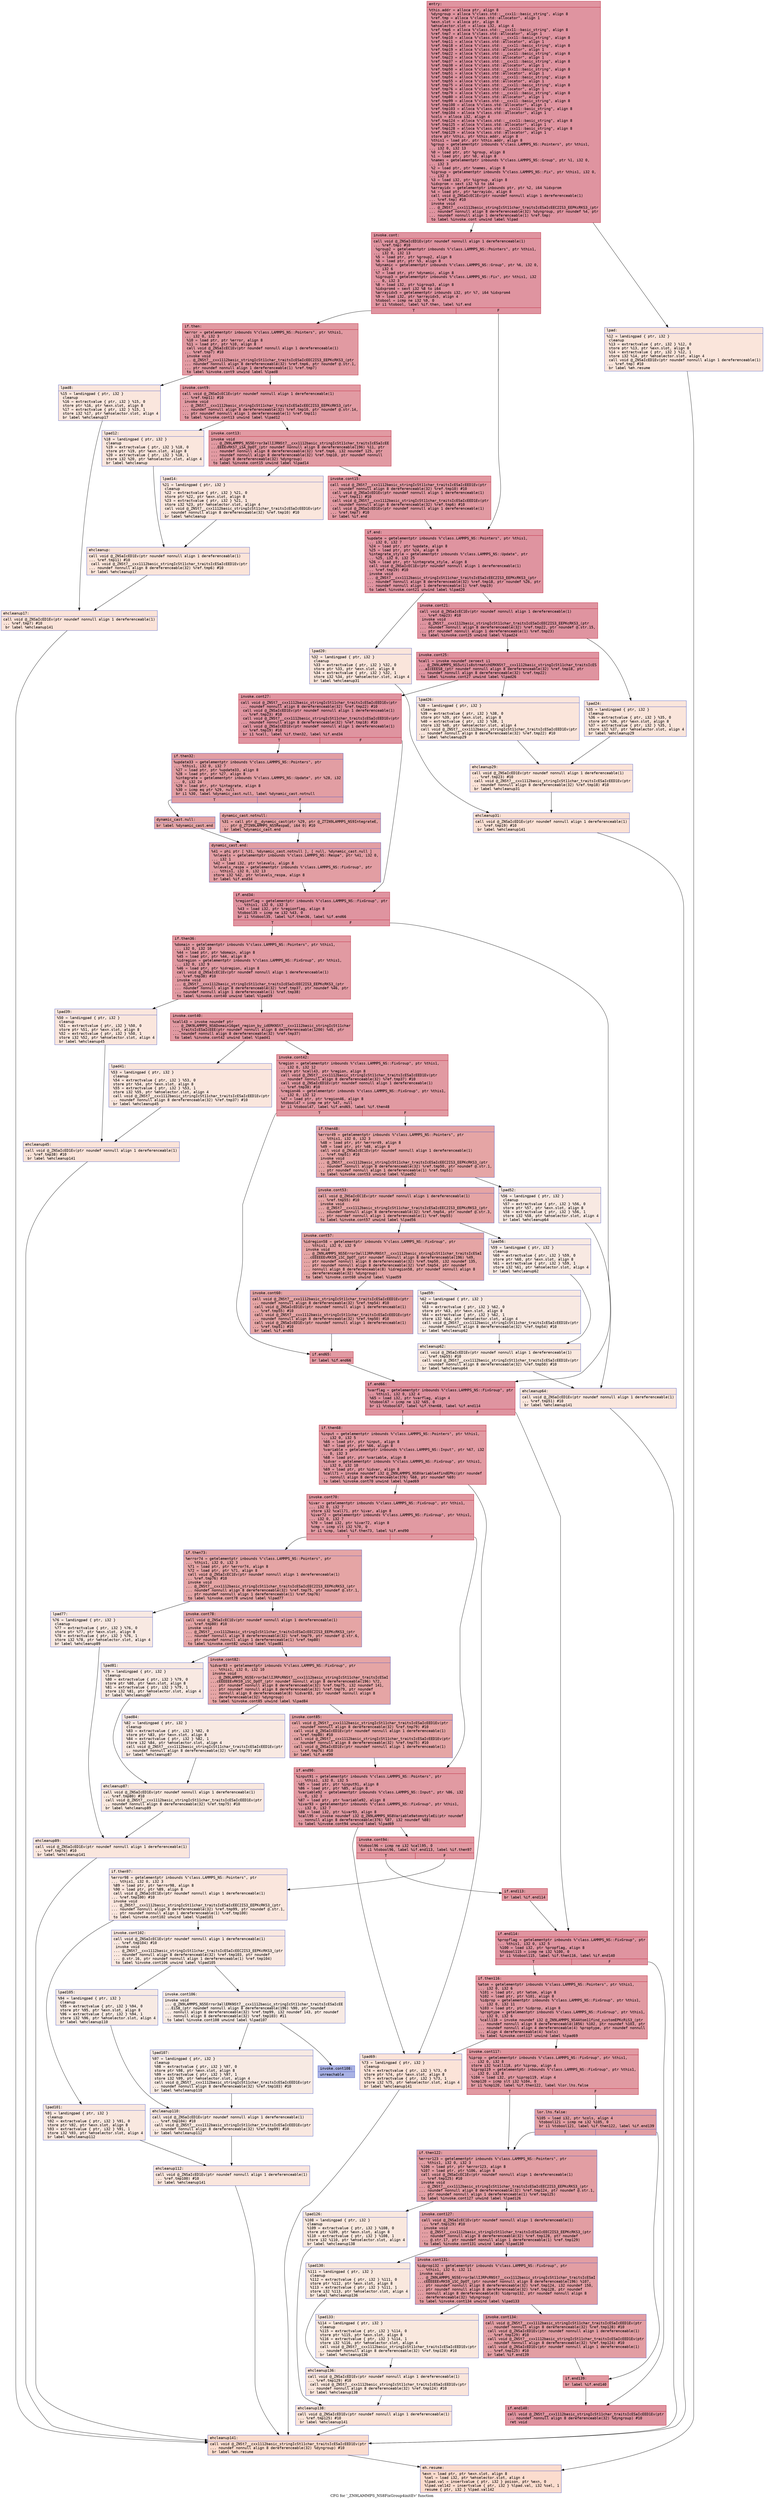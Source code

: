digraph "CFG for '_ZN9LAMMPS_NS8FixGroup4initEv' function" {
	label="CFG for '_ZN9LAMMPS_NS8FixGroup4initEv' function";

	Node0x5558d3a9ea80 [shape=record,color="#b70d28ff", style=filled, fillcolor="#b70d2870" fontname="Courier",label="{entry:\l|  %this.addr = alloca ptr, align 8\l  %dyngroup = alloca %\"class.std::__cxx11::basic_string\", align 8\l  %ref.tmp = alloca %\"class.std::allocator\", align 1\l  %exn.slot = alloca ptr, align 8\l  %ehselector.slot = alloca i32, align 4\l  %ref.tmp6 = alloca %\"class.std::__cxx11::basic_string\", align 8\l  %ref.tmp7 = alloca %\"class.std::allocator\", align 1\l  %ref.tmp10 = alloca %\"class.std::__cxx11::basic_string\", align 8\l  %ref.tmp11 = alloca %\"class.std::allocator\", align 1\l  %ref.tmp18 = alloca %\"class.std::__cxx11::basic_string\", align 8\l  %ref.tmp19 = alloca %\"class.std::allocator\", align 1\l  %ref.tmp22 = alloca %\"class.std::__cxx11::basic_string\", align 8\l  %ref.tmp23 = alloca %\"class.std::allocator\", align 1\l  %ref.tmp37 = alloca %\"class.std::__cxx11::basic_string\", align 8\l  %ref.tmp38 = alloca %\"class.std::allocator\", align 1\l  %ref.tmp50 = alloca %\"class.std::__cxx11::basic_string\", align 8\l  %ref.tmp51 = alloca %\"class.std::allocator\", align 1\l  %ref.tmp54 = alloca %\"class.std::__cxx11::basic_string\", align 8\l  %ref.tmp55 = alloca %\"class.std::allocator\", align 1\l  %ref.tmp75 = alloca %\"class.std::__cxx11::basic_string\", align 8\l  %ref.tmp76 = alloca %\"class.std::allocator\", align 1\l  %ref.tmp79 = alloca %\"class.std::__cxx11::basic_string\", align 8\l  %ref.tmp80 = alloca %\"class.std::allocator\", align 1\l  %ref.tmp99 = alloca %\"class.std::__cxx11::basic_string\", align 8\l  %ref.tmp100 = alloca %\"class.std::allocator\", align 1\l  %ref.tmp103 = alloca %\"class.std::__cxx11::basic_string\", align 8\l  %ref.tmp104 = alloca %\"class.std::allocator\", align 1\l  %cols = alloca i32, align 4\l  %ref.tmp124 = alloca %\"class.std::__cxx11::basic_string\", align 8\l  %ref.tmp125 = alloca %\"class.std::allocator\", align 1\l  %ref.tmp128 = alloca %\"class.std::__cxx11::basic_string\", align 8\l  %ref.tmp129 = alloca %\"class.std::allocator\", align 1\l  store ptr %this, ptr %this.addr, align 8\l  %this1 = load ptr, ptr %this.addr, align 8\l  %group = getelementptr inbounds %\"class.LAMMPS_NS::Pointers\", ptr %this1,\l... i32 0, i32 13\l  %0 = load ptr, ptr %group, align 8\l  %1 = load ptr, ptr %0, align 8\l  %names = getelementptr inbounds %\"class.LAMMPS_NS::Group\", ptr %1, i32 0,\l... i32 3\l  %2 = load ptr, ptr %names, align 8\l  %igroup = getelementptr inbounds %\"class.LAMMPS_NS::Fix\", ptr %this1, i32 0,\l... i32 3\l  %3 = load i32, ptr %igroup, align 8\l  %idxprom = sext i32 %3 to i64\l  %arrayidx = getelementptr inbounds ptr, ptr %2, i64 %idxprom\l  %4 = load ptr, ptr %arrayidx, align 8\l  call void @_ZNSaIcEC1Ev(ptr noundef nonnull align 1 dereferenceable(1)\l... %ref.tmp) #10\l  invoke void\l... @_ZNSt7__cxx1112basic_stringIcSt11char_traitsIcESaIcEEC2IS3_EEPKcRKS3_(ptr\l... noundef nonnull align 8 dereferenceable(32) %dyngroup, ptr noundef %4, ptr\l... noundef nonnull align 1 dereferenceable(1) %ref.tmp)\l          to label %invoke.cont unwind label %lpad\l}"];
	Node0x5558d3a9ea80 -> Node0x5558d3aa0c20[tooltip="entry -> invoke.cont\nProbability 100.00%" ];
	Node0x5558d3a9ea80 -> Node0x5558d3aa0ca0[tooltip="entry -> lpad\nProbability 0.00%" ];
	Node0x5558d3aa0c20 [shape=record,color="#b70d28ff", style=filled, fillcolor="#b70d2870" fontname="Courier",label="{invoke.cont:\l|  call void @_ZNSaIcED1Ev(ptr noundef nonnull align 1 dereferenceable(1)\l... %ref.tmp) #10\l  %group2 = getelementptr inbounds %\"class.LAMMPS_NS::Pointers\", ptr %this1,\l... i32 0, i32 13\l  %5 = load ptr, ptr %group2, align 8\l  %6 = load ptr, ptr %5, align 8\l  %dynamic = getelementptr inbounds %\"class.LAMMPS_NS::Group\", ptr %6, i32 0,\l... i32 6\l  %7 = load ptr, ptr %dynamic, align 8\l  %igroup3 = getelementptr inbounds %\"class.LAMMPS_NS::Fix\", ptr %this1, i32\l... 0, i32 3\l  %8 = load i32, ptr %igroup3, align 8\l  %idxprom4 = sext i32 %8 to i64\l  %arrayidx5 = getelementptr inbounds i32, ptr %7, i64 %idxprom4\l  %9 = load i32, ptr %arrayidx5, align 4\l  %tobool = icmp ne i32 %9, 0\l  br i1 %tobool, label %if.then, label %if.end\l|{<s0>T|<s1>F}}"];
	Node0x5558d3aa0c20:s0 -> Node0x5558d3aa1660[tooltip="invoke.cont -> if.then\nProbability 62.50%" ];
	Node0x5558d3aa0c20:s1 -> Node0x5558d3a53110[tooltip="invoke.cont -> if.end\nProbability 37.50%" ];
	Node0x5558d3aa1660 [shape=record,color="#b70d28ff", style=filled, fillcolor="#bb1b2c70" fontname="Courier",label="{if.then:\l|  %error = getelementptr inbounds %\"class.LAMMPS_NS::Pointers\", ptr %this1,\l... i32 0, i32 3\l  %10 = load ptr, ptr %error, align 8\l  %11 = load ptr, ptr %10, align 8\l  call void @_ZNSaIcEC1Ev(ptr noundef nonnull align 1 dereferenceable(1)\l... %ref.tmp7) #10\l  invoke void\l... @_ZNSt7__cxx1112basic_stringIcSt11char_traitsIcESaIcEEC2IS3_EEPKcRKS3_(ptr\l... noundef nonnull align 8 dereferenceable(32) %ref.tmp6, ptr noundef @.str.1,\l... ptr noundef nonnull align 1 dereferenceable(1) %ref.tmp7)\l          to label %invoke.cont9 unwind label %lpad8\l}"];
	Node0x5558d3aa1660 -> Node0x5558d3aa20c0[tooltip="if.then -> invoke.cont9\nProbability 100.00%" ];
	Node0x5558d3aa1660 -> Node0x5558d3aa2140[tooltip="if.then -> lpad8\nProbability 0.00%" ];
	Node0x5558d3aa20c0 [shape=record,color="#b70d28ff", style=filled, fillcolor="#bb1b2c70" fontname="Courier",label="{invoke.cont9:\l|  call void @_ZNSaIcEC1Ev(ptr noundef nonnull align 1 dereferenceable(1)\l... %ref.tmp11) #10\l  invoke void\l... @_ZNSt7__cxx1112basic_stringIcSt11char_traitsIcESaIcEEC2IS3_EEPKcRKS3_(ptr\l... noundef nonnull align 8 dereferenceable(32) %ref.tmp10, ptr noundef @.str.14,\l... ptr noundef nonnull align 1 dereferenceable(1) %ref.tmp11)\l          to label %invoke.cont13 unwind label %lpad12\l}"];
	Node0x5558d3aa20c0 -> Node0x5558d3aa2460[tooltip="invoke.cont9 -> invoke.cont13\nProbability 100.00%" ];
	Node0x5558d3aa20c0 -> Node0x5558d3aa24b0[tooltip="invoke.cont9 -> lpad12\nProbability 0.00%" ];
	Node0x5558d3aa2460 [shape=record,color="#b70d28ff", style=filled, fillcolor="#bb1b2c70" fontname="Courier",label="{invoke.cont13:\l|  invoke void\l... @_ZN9LAMMPS_NS5Error3allIJRNSt7__cxx1112basic_stringIcSt11char_traitsIcESaIcEE\l...EEEEvRKS7_iSA_DpOT_(ptr noundef nonnull align 8 dereferenceable(196) %11, ptr\l... noundef nonnull align 8 dereferenceable(32) %ref.tmp6, i32 noundef 125, ptr\l... noundef nonnull align 8 dereferenceable(32) %ref.tmp10, ptr noundef nonnull\l... align 8 dereferenceable(32) %dyngroup)\l          to label %invoke.cont15 unwind label %lpad14\l}"];
	Node0x5558d3aa2460 -> Node0x5558d3aa2410[tooltip="invoke.cont13 -> invoke.cont15\nProbability 100.00%" ];
	Node0x5558d3aa2460 -> Node0x5558d3aa2780[tooltip="invoke.cont13 -> lpad14\nProbability 0.00%" ];
	Node0x5558d3aa2410 [shape=record,color="#b70d28ff", style=filled, fillcolor="#bb1b2c70" fontname="Courier",label="{invoke.cont15:\l|  call void @_ZNSt7__cxx1112basic_stringIcSt11char_traitsIcESaIcEED1Ev(ptr\l... noundef nonnull align 8 dereferenceable(32) %ref.tmp10) #10\l  call void @_ZNSaIcED1Ev(ptr noundef nonnull align 1 dereferenceable(1)\l... %ref.tmp11) #10\l  call void @_ZNSt7__cxx1112basic_stringIcSt11char_traitsIcESaIcEED1Ev(ptr\l... noundef nonnull align 8 dereferenceable(32) %ref.tmp6) #10\l  call void @_ZNSaIcED1Ev(ptr noundef nonnull align 1 dereferenceable(1)\l... %ref.tmp7) #10\l  br label %if.end\l}"];
	Node0x5558d3aa2410 -> Node0x5558d3a53110[tooltip="invoke.cont15 -> if.end\nProbability 100.00%" ];
	Node0x5558d3aa0ca0 [shape=record,color="#3d50c3ff", style=filled, fillcolor="#f4c5ad70" fontname="Courier",label="{lpad:\l|  %12 = landingpad \{ ptr, i32 \}\l          cleanup\l  %13 = extractvalue \{ ptr, i32 \} %12, 0\l  store ptr %13, ptr %exn.slot, align 8\l  %14 = extractvalue \{ ptr, i32 \} %12, 1\l  store i32 %14, ptr %ehselector.slot, align 4\l  call void @_ZNSaIcED1Ev(ptr noundef nonnull align 1 dereferenceable(1)\l... %ref.tmp) #10\l  br label %eh.resume\l}"];
	Node0x5558d3aa0ca0 -> Node0x5558d3aa3270[tooltip="lpad -> eh.resume\nProbability 100.00%" ];
	Node0x5558d3aa2140 [shape=record,color="#3d50c3ff", style=filled, fillcolor="#f3c7b170" fontname="Courier",label="{lpad8:\l|  %15 = landingpad \{ ptr, i32 \}\l          cleanup\l  %16 = extractvalue \{ ptr, i32 \} %15, 0\l  store ptr %16, ptr %exn.slot, align 8\l  %17 = extractvalue \{ ptr, i32 \} %15, 1\l  store i32 %17, ptr %ehselector.slot, align 4\l  br label %ehcleanup17\l}"];
	Node0x5558d3aa2140 -> Node0x5558d3aa35c0[tooltip="lpad8 -> ehcleanup17\nProbability 100.00%" ];
	Node0x5558d3aa24b0 [shape=record,color="#3d50c3ff", style=filled, fillcolor="#f3c7b170" fontname="Courier",label="{lpad12:\l|  %18 = landingpad \{ ptr, i32 \}\l          cleanup\l  %19 = extractvalue \{ ptr, i32 \} %18, 0\l  store ptr %19, ptr %exn.slot, align 8\l  %20 = extractvalue \{ ptr, i32 \} %18, 1\l  store i32 %20, ptr %ehselector.slot, align 4\l  br label %ehcleanup\l}"];
	Node0x5558d3aa24b0 -> Node0x5558d3aa3990[tooltip="lpad12 -> ehcleanup\nProbability 100.00%" ];
	Node0x5558d3aa2780 [shape=record,color="#3d50c3ff", style=filled, fillcolor="#f3c7b170" fontname="Courier",label="{lpad14:\l|  %21 = landingpad \{ ptr, i32 \}\l          cleanup\l  %22 = extractvalue \{ ptr, i32 \} %21, 0\l  store ptr %22, ptr %exn.slot, align 8\l  %23 = extractvalue \{ ptr, i32 \} %21, 1\l  store i32 %23, ptr %ehselector.slot, align 4\l  call void @_ZNSt7__cxx1112basic_stringIcSt11char_traitsIcESaIcEED1Ev(ptr\l... noundef nonnull align 8 dereferenceable(32) %ref.tmp10) #10\l  br label %ehcleanup\l}"];
	Node0x5558d3aa2780 -> Node0x5558d3aa3990[tooltip="lpad14 -> ehcleanup\nProbability 100.00%" ];
	Node0x5558d3aa3990 [shape=record,color="#3d50c3ff", style=filled, fillcolor="#f5c1a970" fontname="Courier",label="{ehcleanup:\l|  call void @_ZNSaIcED1Ev(ptr noundef nonnull align 1 dereferenceable(1)\l... %ref.tmp11) #10\l  call void @_ZNSt7__cxx1112basic_stringIcSt11char_traitsIcESaIcEED1Ev(ptr\l... noundef nonnull align 8 dereferenceable(32) %ref.tmp6) #10\l  br label %ehcleanup17\l}"];
	Node0x5558d3aa3990 -> Node0x5558d3aa35c0[tooltip="ehcleanup -> ehcleanup17\nProbability 100.00%" ];
	Node0x5558d3aa35c0 [shape=record,color="#3d50c3ff", style=filled, fillcolor="#f6bfa670" fontname="Courier",label="{ehcleanup17:\l|  call void @_ZNSaIcED1Ev(ptr noundef nonnull align 1 dereferenceable(1)\l... %ref.tmp7) #10\l  br label %ehcleanup141\l}"];
	Node0x5558d3aa35c0 -> Node0x5558d3aa42a0[tooltip="ehcleanup17 -> ehcleanup141\nProbability 100.00%" ];
	Node0x5558d3a53110 [shape=record,color="#b70d28ff", style=filled, fillcolor="#b70d2870" fontname="Courier",label="{if.end:\l|  %update = getelementptr inbounds %\"class.LAMMPS_NS::Pointers\", ptr %this1,\l... i32 0, i32 7\l  %24 = load ptr, ptr %update, align 8\l  %25 = load ptr, ptr %24, align 8\l  %integrate_style = getelementptr inbounds %\"class.LAMMPS_NS::Update\", ptr\l... %25, i32 0, i32 25\l  %26 = load ptr, ptr %integrate_style, align 8\l  call void @_ZNSaIcEC1Ev(ptr noundef nonnull align 1 dereferenceable(1)\l... %ref.tmp19) #10\l  invoke void\l... @_ZNSt7__cxx1112basic_stringIcSt11char_traitsIcESaIcEEC2IS3_EEPKcRKS3_(ptr\l... noundef nonnull align 8 dereferenceable(32) %ref.tmp18, ptr noundef %26, ptr\l... noundef nonnull align 1 dereferenceable(1) %ref.tmp19)\l          to label %invoke.cont21 unwind label %lpad20\l}"];
	Node0x5558d3a53110 -> Node0x5558d3aa48a0[tooltip="if.end -> invoke.cont21\nProbability 100.00%" ];
	Node0x5558d3a53110 -> Node0x5558d3aa48f0[tooltip="if.end -> lpad20\nProbability 0.00%" ];
	Node0x5558d3aa48a0 [shape=record,color="#b70d28ff", style=filled, fillcolor="#b70d2870" fontname="Courier",label="{invoke.cont21:\l|  call void @_ZNSaIcEC1Ev(ptr noundef nonnull align 1 dereferenceable(1)\l... %ref.tmp23) #10\l  invoke void\l... @_ZNSt7__cxx1112basic_stringIcSt11char_traitsIcESaIcEEC2IS3_EEPKcRKS3_(ptr\l... noundef nonnull align 8 dereferenceable(32) %ref.tmp22, ptr noundef @.str.15,\l... ptr noundef nonnull align 1 dereferenceable(1) %ref.tmp23)\l          to label %invoke.cont25 unwind label %lpad24\l}"];
	Node0x5558d3aa48a0 -> Node0x5558d3aa4c10[tooltip="invoke.cont21 -> invoke.cont25\nProbability 100.00%" ];
	Node0x5558d3aa48a0 -> Node0x5558d3aa4c60[tooltip="invoke.cont21 -> lpad24\nProbability 0.00%" ];
	Node0x5558d3aa4c10 [shape=record,color="#b70d28ff", style=filled, fillcolor="#b70d2870" fontname="Courier",label="{invoke.cont25:\l|  %call = invoke noundef zeroext i1\l... @_ZN9LAMMPS_NS5utils8strmatchERKNSt7__cxx1112basic_stringIcSt11char_traitsIcES\l...aIcEEES8_(ptr noundef nonnull align 8 dereferenceable(32) %ref.tmp18, ptr\l... noundef nonnull align 8 dereferenceable(32) %ref.tmp22)\l          to label %invoke.cont27 unwind label %lpad26\l}"];
	Node0x5558d3aa4c10 -> Node0x5558d3aa4bc0[tooltip="invoke.cont25 -> invoke.cont27\nProbability 100.00%" ];
	Node0x5558d3aa4c10 -> Node0x5558d3aa4f50[tooltip="invoke.cont25 -> lpad26\nProbability 0.00%" ];
	Node0x5558d3aa4bc0 [shape=record,color="#b70d28ff", style=filled, fillcolor="#b70d2870" fontname="Courier",label="{invoke.cont27:\l|  call void @_ZNSt7__cxx1112basic_stringIcSt11char_traitsIcESaIcEED1Ev(ptr\l... noundef nonnull align 8 dereferenceable(32) %ref.tmp22) #10\l  call void @_ZNSaIcED1Ev(ptr noundef nonnull align 1 dereferenceable(1)\l... %ref.tmp23) #10\l  call void @_ZNSt7__cxx1112basic_stringIcSt11char_traitsIcESaIcEED1Ev(ptr\l... noundef nonnull align 8 dereferenceable(32) %ref.tmp18) #10\l  call void @_ZNSaIcED1Ev(ptr noundef nonnull align 1 dereferenceable(1)\l... %ref.tmp19) #10\l  br i1 %call, label %if.then32, label %if.end34\l|{<s0>T|<s1>F}}"];
	Node0x5558d3aa4bc0:s0 -> Node0x5558d3aa56f0[tooltip="invoke.cont27 -> if.then32\nProbability 50.00%" ];
	Node0x5558d3aa4bc0:s1 -> Node0x5558d3aa5770[tooltip="invoke.cont27 -> if.end34\nProbability 50.00%" ];
	Node0x5558d3aa56f0 [shape=record,color="#3d50c3ff", style=filled, fillcolor="#be242e70" fontname="Courier",label="{if.then32:\l|  %update33 = getelementptr inbounds %\"class.LAMMPS_NS::Pointers\", ptr\l... %this1, i32 0, i32 7\l  %27 = load ptr, ptr %update33, align 8\l  %28 = load ptr, ptr %27, align 8\l  %integrate = getelementptr inbounds %\"class.LAMMPS_NS::Update\", ptr %28, i32\l... 0, i32 24\l  %29 = load ptr, ptr %integrate, align 8\l  %30 = icmp eq ptr %29, null\l  br i1 %30, label %dynamic_cast.null, label %dynamic_cast.notnull\l|{<s0>T|<s1>F}}"];
	Node0x5558d3aa56f0:s0 -> Node0x5558d3aa5cf0[tooltip="if.then32 -> dynamic_cast.null\nProbability 37.50%" ];
	Node0x5558d3aa56f0:s1 -> Node0x5558d3aa5d70[tooltip="if.then32 -> dynamic_cast.notnull\nProbability 62.50%" ];
	Node0x5558d3aa5d70 [shape=record,color="#3d50c3ff", style=filled, fillcolor="#c32e3170" fontname="Courier",label="{dynamic_cast.notnull:\l|  %31 = call ptr @__dynamic_cast(ptr %29, ptr @_ZTIN9LAMMPS_NS9IntegrateE,\l... ptr @_ZTIN9LAMMPS_NS5RespaE, i64 0) #10\l  br label %dynamic_cast.end\l}"];
	Node0x5558d3aa5d70 -> Node0x5558d3aa6190[tooltip="dynamic_cast.notnull -> dynamic_cast.end\nProbability 100.00%" ];
	Node0x5558d3aa48f0 [shape=record,color="#3d50c3ff", style=filled, fillcolor="#f4c5ad70" fontname="Courier",label="{lpad20:\l|  %32 = landingpad \{ ptr, i32 \}\l          cleanup\l  %33 = extractvalue \{ ptr, i32 \} %32, 0\l  store ptr %33, ptr %exn.slot, align 8\l  %34 = extractvalue \{ ptr, i32 \} %32, 1\l  store i32 %34, ptr %ehselector.slot, align 4\l  br label %ehcleanup31\l}"];
	Node0x5558d3aa48f0 -> Node0x5558d3aa6540[tooltip="lpad20 -> ehcleanup31\nProbability 100.00%" ];
	Node0x5558d3aa4c60 [shape=record,color="#3d50c3ff", style=filled, fillcolor="#f4c5ad70" fontname="Courier",label="{lpad24:\l|  %35 = landingpad \{ ptr, i32 \}\l          cleanup\l  %36 = extractvalue \{ ptr, i32 \} %35, 0\l  store ptr %36, ptr %exn.slot, align 8\l  %37 = extractvalue \{ ptr, i32 \} %35, 1\l  store i32 %37, ptr %ehselector.slot, align 4\l  br label %ehcleanup29\l}"];
	Node0x5558d3aa4c60 -> Node0x5558d3aa68e0[tooltip="lpad24 -> ehcleanup29\nProbability 100.00%" ];
	Node0x5558d3aa4f50 [shape=record,color="#3d50c3ff", style=filled, fillcolor="#f4c5ad70" fontname="Courier",label="{lpad26:\l|  %38 = landingpad \{ ptr, i32 \}\l          cleanup\l  %39 = extractvalue \{ ptr, i32 \} %38, 0\l  store ptr %39, ptr %exn.slot, align 8\l  %40 = extractvalue \{ ptr, i32 \} %38, 1\l  store i32 %40, ptr %ehselector.slot, align 4\l  call void @_ZNSt7__cxx1112basic_stringIcSt11char_traitsIcESaIcEED1Ev(ptr\l... noundef nonnull align 8 dereferenceable(32) %ref.tmp22) #10\l  br label %ehcleanup29\l}"];
	Node0x5558d3aa4f50 -> Node0x5558d3aa68e0[tooltip="lpad26 -> ehcleanup29\nProbability 100.00%" ];
	Node0x5558d3aa68e0 [shape=record,color="#3d50c3ff", style=filled, fillcolor="#f6bfa670" fontname="Courier",label="{ehcleanup29:\l|  call void @_ZNSaIcED1Ev(ptr noundef nonnull align 1 dereferenceable(1)\l... %ref.tmp23) #10\l  call void @_ZNSt7__cxx1112basic_stringIcSt11char_traitsIcESaIcEED1Ev(ptr\l... noundef nonnull align 8 dereferenceable(32) %ref.tmp18) #10\l  br label %ehcleanup31\l}"];
	Node0x5558d3aa68e0 -> Node0x5558d3aa6540[tooltip="ehcleanup29 -> ehcleanup31\nProbability 100.00%" ];
	Node0x5558d3aa6540 [shape=record,color="#3d50c3ff", style=filled, fillcolor="#f7bca170" fontname="Courier",label="{ehcleanup31:\l|  call void @_ZNSaIcED1Ev(ptr noundef nonnull align 1 dereferenceable(1)\l... %ref.tmp19) #10\l  br label %ehcleanup141\l}"];
	Node0x5558d3aa6540 -> Node0x5558d3aa42a0[tooltip="ehcleanup31 -> ehcleanup141\nProbability 100.00%" ];
	Node0x5558d3aa5cf0 [shape=record,color="#3d50c3ff", style=filled, fillcolor="#c5333470" fontname="Courier",label="{dynamic_cast.null:\l|  br label %dynamic_cast.end\l}"];
	Node0x5558d3aa5cf0 -> Node0x5558d3aa6190[tooltip="dynamic_cast.null -> dynamic_cast.end\nProbability 100.00%" ];
	Node0x5558d3aa6190 [shape=record,color="#3d50c3ff", style=filled, fillcolor="#be242e70" fontname="Courier",label="{dynamic_cast.end:\l|  %41 = phi ptr [ %31, %dynamic_cast.notnull ], [ null, %dynamic_cast.null ]\l  %nlevels = getelementptr inbounds %\"class.LAMMPS_NS::Respa\", ptr %41, i32 0,\l... i32 1\l  %42 = load i32, ptr %nlevels, align 8\l  %nlevels_respa = getelementptr inbounds %\"class.LAMMPS_NS::FixGroup\", ptr\l... %this1, i32 0, i32 13\l  store i32 %42, ptr %nlevels_respa, align 8\l  br label %if.end34\l}"];
	Node0x5558d3aa6190 -> Node0x5558d3aa5770[tooltip="dynamic_cast.end -> if.end34\nProbability 100.00%" ];
	Node0x5558d3aa5770 [shape=record,color="#b70d28ff", style=filled, fillcolor="#b70d2870" fontname="Courier",label="{if.end34:\l|  %regionflag = getelementptr inbounds %\"class.LAMMPS_NS::FixGroup\", ptr\l... %this1, i32 0, i32 3\l  %43 = load i32, ptr %regionflag, align 8\l  %tobool35 = icmp ne i32 %43, 0\l  br i1 %tobool35, label %if.then36, label %if.end66\l|{<s0>T|<s1>F}}"];
	Node0x5558d3aa5770:s0 -> Node0x5558d3aa7810[tooltip="if.end34 -> if.then36\nProbability 62.50%" ];
	Node0x5558d3aa5770:s1 -> Node0x5558d3aa7890[tooltip="if.end34 -> if.end66\nProbability 37.50%" ];
	Node0x5558d3aa7810 [shape=record,color="#b70d28ff", style=filled, fillcolor="#bb1b2c70" fontname="Courier",label="{if.then36:\l|  %domain = getelementptr inbounds %\"class.LAMMPS_NS::Pointers\", ptr %this1,\l... i32 0, i32 10\l  %44 = load ptr, ptr %domain, align 8\l  %45 = load ptr, ptr %44, align 8\l  %idregion = getelementptr inbounds %\"class.LAMMPS_NS::FixGroup\", ptr %this1,\l... i32 0, i32 9\l  %46 = load ptr, ptr %idregion, align 8\l  call void @_ZNSaIcEC1Ev(ptr noundef nonnull align 1 dereferenceable(1)\l... %ref.tmp38) #10\l  invoke void\l... @_ZNSt7__cxx1112basic_stringIcSt11char_traitsIcESaIcEEC2IS3_EEPKcRKS3_(ptr\l... noundef nonnull align 8 dereferenceable(32) %ref.tmp37, ptr noundef %46, ptr\l... noundef nonnull align 1 dereferenceable(1) %ref.tmp38)\l          to label %invoke.cont40 unwind label %lpad39\l}"];
	Node0x5558d3aa7810 -> Node0x5558d3aa7e50[tooltip="if.then36 -> invoke.cont40\nProbability 100.00%" ];
	Node0x5558d3aa7810 -> Node0x5558d3aa7ed0[tooltip="if.then36 -> lpad39\nProbability 0.00%" ];
	Node0x5558d3aa7e50 [shape=record,color="#b70d28ff", style=filled, fillcolor="#bb1b2c70" fontname="Courier",label="{invoke.cont40:\l|  %call43 = invoke noundef ptr\l... @_ZNK9LAMMPS_NS6Domain16get_region_by_idERKNSt7__cxx1112basic_stringIcSt11char\l..._traitsIcESaIcEEE(ptr noundef nonnull align 8 dereferenceable(1200) %45, ptr\l... noundef nonnull align 8 dereferenceable(32) %ref.tmp37)\l          to label %invoke.cont42 unwind label %lpad41\l}"];
	Node0x5558d3aa7e50 -> Node0x5558d3aa7e00[tooltip="invoke.cont40 -> invoke.cont42\nProbability 100.00%" ];
	Node0x5558d3aa7e50 -> Node0x5558d3aa8170[tooltip="invoke.cont40 -> lpad41\nProbability 0.00%" ];
	Node0x5558d3aa7e00 [shape=record,color="#b70d28ff", style=filled, fillcolor="#bb1b2c70" fontname="Courier",label="{invoke.cont42:\l|  %region = getelementptr inbounds %\"class.LAMMPS_NS::FixGroup\", ptr %this1,\l... i32 0, i32 12\l  store ptr %call43, ptr %region, align 8\l  call void @_ZNSt7__cxx1112basic_stringIcSt11char_traitsIcESaIcEED1Ev(ptr\l... noundef nonnull align 8 dereferenceable(32) %ref.tmp37) #10\l  call void @_ZNSaIcED1Ev(ptr noundef nonnull align 1 dereferenceable(1)\l... %ref.tmp38) #10\l  %region46 = getelementptr inbounds %\"class.LAMMPS_NS::FixGroup\", ptr %this1,\l... i32 0, i32 12\l  %47 = load ptr, ptr %region46, align 8\l  %tobool47 = icmp ne ptr %47, null\l  br i1 %tobool47, label %if.end65, label %if.then48\l|{<s0>T|<s1>F}}"];
	Node0x5558d3aa7e00:s0 -> Node0x5558d3aa91e0[tooltip="invoke.cont42 -> if.end65\nProbability 62.50%" ];
	Node0x5558d3aa7e00:s1 -> Node0x5558d3aa9260[tooltip="invoke.cont42 -> if.then48\nProbability 37.50%" ];
	Node0x5558d3aa9260 [shape=record,color="#3d50c3ff", style=filled, fillcolor="#c5333470" fontname="Courier",label="{if.then48:\l|  %error49 = getelementptr inbounds %\"class.LAMMPS_NS::Pointers\", ptr\l... %this1, i32 0, i32 3\l  %48 = load ptr, ptr %error49, align 8\l  %49 = load ptr, ptr %48, align 8\l  call void @_ZNSaIcEC1Ev(ptr noundef nonnull align 1 dereferenceable(1)\l... %ref.tmp51) #10\l  invoke void\l... @_ZNSt7__cxx1112basic_stringIcSt11char_traitsIcESaIcEEC2IS3_EEPKcRKS3_(ptr\l... noundef nonnull align 8 dereferenceable(32) %ref.tmp50, ptr noundef @.str.1,\l... ptr noundef nonnull align 1 dereferenceable(1) %ref.tmp51)\l          to label %invoke.cont53 unwind label %lpad52\l}"];
	Node0x5558d3aa9260 -> Node0x5558d3aa1b20[tooltip="if.then48 -> invoke.cont53\nProbability 100.00%" ];
	Node0x5558d3aa9260 -> Node0x5558d3aa1ba0[tooltip="if.then48 -> lpad52\nProbability 0.00%" ];
	Node0x5558d3aa1b20 [shape=record,color="#3d50c3ff", style=filled, fillcolor="#c5333470" fontname="Courier",label="{invoke.cont53:\l|  call void @_ZNSaIcEC1Ev(ptr noundef nonnull align 1 dereferenceable(1)\l... %ref.tmp55) #10\l  invoke void\l... @_ZNSt7__cxx1112basic_stringIcSt11char_traitsIcESaIcEEC2IS3_EEPKcRKS3_(ptr\l... noundef nonnull align 8 dereferenceable(32) %ref.tmp54, ptr noundef @.str.3,\l... ptr noundef nonnull align 1 dereferenceable(1) %ref.tmp55)\l          to label %invoke.cont57 unwind label %lpad56\l}"];
	Node0x5558d3aa1b20 -> Node0x5558d3aaa160[tooltip="invoke.cont53 -> invoke.cont57\nProbability 100.00%" ];
	Node0x5558d3aa1b20 -> Node0x5558d3aaa1b0[tooltip="invoke.cont53 -> lpad56\nProbability 0.00%" ];
	Node0x5558d3aaa160 [shape=record,color="#3d50c3ff", style=filled, fillcolor="#c5333470" fontname="Courier",label="{invoke.cont57:\l|  %idregion58 = getelementptr inbounds %\"class.LAMMPS_NS::FixGroup\", ptr\l... %this1, i32 0, i32 9\l  invoke void\l... @_ZN9LAMMPS_NS5Error3allIJRPcRNSt7__cxx1112basic_stringIcSt11char_traitsIcESaI\l...cEEEEEEvRKS9_iSC_DpOT_(ptr noundef nonnull align 8 dereferenceable(196) %49,\l... ptr noundef nonnull align 8 dereferenceable(32) %ref.tmp50, i32 noundef 135,\l... ptr noundef nonnull align 8 dereferenceable(32) %ref.tmp54, ptr noundef\l... nonnull align 8 dereferenceable(8) %idregion58, ptr noundef nonnull align 8\l... dereferenceable(32) %dyngroup)\l          to label %invoke.cont60 unwind label %lpad59\l}"];
	Node0x5558d3aaa160 -> Node0x5558d3aaa110[tooltip="invoke.cont57 -> invoke.cont60\nProbability 100.00%" ];
	Node0x5558d3aaa160 -> Node0x5558d3aaa510[tooltip="invoke.cont57 -> lpad59\nProbability 0.00%" ];
	Node0x5558d3aaa110 [shape=record,color="#3d50c3ff", style=filled, fillcolor="#c5333470" fontname="Courier",label="{invoke.cont60:\l|  call void @_ZNSt7__cxx1112basic_stringIcSt11char_traitsIcESaIcEED1Ev(ptr\l... noundef nonnull align 8 dereferenceable(32) %ref.tmp54) #10\l  call void @_ZNSaIcED1Ev(ptr noundef nonnull align 1 dereferenceable(1)\l... %ref.tmp55) #10\l  call void @_ZNSt7__cxx1112basic_stringIcSt11char_traitsIcESaIcEED1Ev(ptr\l... noundef nonnull align 8 dereferenceable(32) %ref.tmp50) #10\l  call void @_ZNSaIcED1Ev(ptr noundef nonnull align 1 dereferenceable(1)\l... %ref.tmp51) #10\l  br label %if.end65\l}"];
	Node0x5558d3aaa110 -> Node0x5558d3aa91e0[tooltip="invoke.cont60 -> if.end65\nProbability 100.00%" ];
	Node0x5558d3aa7ed0 [shape=record,color="#3d50c3ff", style=filled, fillcolor="#f3c7b170" fontname="Courier",label="{lpad39:\l|  %50 = landingpad \{ ptr, i32 \}\l          cleanup\l  %51 = extractvalue \{ ptr, i32 \} %50, 0\l  store ptr %51, ptr %exn.slot, align 8\l  %52 = extractvalue \{ ptr, i32 \} %50, 1\l  store i32 %52, ptr %ehselector.slot, align 4\l  br label %ehcleanup45\l}"];
	Node0x5558d3aa7ed0 -> Node0x5558d3aaae80[tooltip="lpad39 -> ehcleanup45\nProbability 100.00%" ];
	Node0x5558d3aa8170 [shape=record,color="#3d50c3ff", style=filled, fillcolor="#f3c7b170" fontname="Courier",label="{lpad41:\l|  %53 = landingpad \{ ptr, i32 \}\l          cleanup\l  %54 = extractvalue \{ ptr, i32 \} %53, 0\l  store ptr %54, ptr %exn.slot, align 8\l  %55 = extractvalue \{ ptr, i32 \} %53, 1\l  store i32 %55, ptr %ehselector.slot, align 4\l  call void @_ZNSt7__cxx1112basic_stringIcSt11char_traitsIcESaIcEED1Ev(ptr\l... noundef nonnull align 8 dereferenceable(32) %ref.tmp37) #10\l  br label %ehcleanup45\l}"];
	Node0x5558d3aa8170 -> Node0x5558d3aaae80[tooltip="lpad41 -> ehcleanup45\nProbability 100.00%" ];
	Node0x5558d3aaae80 [shape=record,color="#3d50c3ff", style=filled, fillcolor="#f5c1a970" fontname="Courier",label="{ehcleanup45:\l|  call void @_ZNSaIcED1Ev(ptr noundef nonnull align 1 dereferenceable(1)\l... %ref.tmp38) #10\l  br label %ehcleanup141\l}"];
	Node0x5558d3aaae80 -> Node0x5558d3aa42a0[tooltip="ehcleanup45 -> ehcleanup141\nProbability 100.00%" ];
	Node0x5558d3aa1ba0 [shape=record,color="#3d50c3ff", style=filled, fillcolor="#efcebd70" fontname="Courier",label="{lpad52:\l|  %56 = landingpad \{ ptr, i32 \}\l          cleanup\l  %57 = extractvalue \{ ptr, i32 \} %56, 0\l  store ptr %57, ptr %exn.slot, align 8\l  %58 = extractvalue \{ ptr, i32 \} %56, 1\l  store i32 %58, ptr %ehselector.slot, align 4\l  br label %ehcleanup64\l}"];
	Node0x5558d3aa1ba0 -> Node0x5558d3aab700[tooltip="lpad52 -> ehcleanup64\nProbability 100.00%" ];
	Node0x5558d3aaa1b0 [shape=record,color="#3d50c3ff", style=filled, fillcolor="#efcebd70" fontname="Courier",label="{lpad56:\l|  %59 = landingpad \{ ptr, i32 \}\l          cleanup\l  %60 = extractvalue \{ ptr, i32 \} %59, 0\l  store ptr %60, ptr %exn.slot, align 8\l  %61 = extractvalue \{ ptr, i32 \} %59, 1\l  store i32 %61, ptr %ehselector.slot, align 4\l  br label %ehcleanup62\l}"];
	Node0x5558d3aaa1b0 -> Node0x5558d3aaba70[tooltip="lpad56 -> ehcleanup62\nProbability 100.00%" ];
	Node0x5558d3aaa510 [shape=record,color="#3d50c3ff", style=filled, fillcolor="#efcebd70" fontname="Courier",label="{lpad59:\l|  %62 = landingpad \{ ptr, i32 \}\l          cleanup\l  %63 = extractvalue \{ ptr, i32 \} %62, 0\l  store ptr %63, ptr %exn.slot, align 8\l  %64 = extractvalue \{ ptr, i32 \} %62, 1\l  store i32 %64, ptr %ehselector.slot, align 4\l  call void @_ZNSt7__cxx1112basic_stringIcSt11char_traitsIcESaIcEED1Ev(ptr\l... noundef nonnull align 8 dereferenceable(32) %ref.tmp54) #10\l  br label %ehcleanup62\l}"];
	Node0x5558d3aaa510 -> Node0x5558d3aaba70[tooltip="lpad59 -> ehcleanup62\nProbability 100.00%" ];
	Node0x5558d3aaba70 [shape=record,color="#3d50c3ff", style=filled, fillcolor="#f2cab570" fontname="Courier",label="{ehcleanup62:\l|  call void @_ZNSaIcED1Ev(ptr noundef nonnull align 1 dereferenceable(1)\l... %ref.tmp55) #10\l  call void @_ZNSt7__cxx1112basic_stringIcSt11char_traitsIcESaIcEED1Ev(ptr\l... noundef nonnull align 8 dereferenceable(32) %ref.tmp50) #10\l  br label %ehcleanup64\l}"];
	Node0x5558d3aaba70 -> Node0x5558d3aab700[tooltip="ehcleanup62 -> ehcleanup64\nProbability 100.00%" ];
	Node0x5558d3aab700 [shape=record,color="#3d50c3ff", style=filled, fillcolor="#f3c7b170" fontname="Courier",label="{ehcleanup64:\l|  call void @_ZNSaIcED1Ev(ptr noundef nonnull align 1 dereferenceable(1)\l... %ref.tmp51) #10\l  br label %ehcleanup141\l}"];
	Node0x5558d3aab700 -> Node0x5558d3aa42a0[tooltip="ehcleanup64 -> ehcleanup141\nProbability 100.00%" ];
	Node0x5558d3aa91e0 [shape=record,color="#b70d28ff", style=filled, fillcolor="#bb1b2c70" fontname="Courier",label="{if.end65:\l|  br label %if.end66\l}"];
	Node0x5558d3aa91e0 -> Node0x5558d3aa7890[tooltip="if.end65 -> if.end66\nProbability 100.00%" ];
	Node0x5558d3aa7890 [shape=record,color="#b70d28ff", style=filled, fillcolor="#b70d2870" fontname="Courier",label="{if.end66:\l|  %varflag = getelementptr inbounds %\"class.LAMMPS_NS::FixGroup\", ptr\l... %this1, i32 0, i32 4\l  %65 = load i32, ptr %varflag, align 4\l  %tobool67 = icmp ne i32 %65, 0\l  br i1 %tobool67, label %if.then68, label %if.end114\l|{<s0>T|<s1>F}}"];
	Node0x5558d3aa7890:s0 -> Node0x5558d3aac630[tooltip="if.end66 -> if.then68\nProbability 62.50%" ];
	Node0x5558d3aa7890:s1 -> Node0x5558d3aac6b0[tooltip="if.end66 -> if.end114\nProbability 37.50%" ];
	Node0x5558d3aac630 [shape=record,color="#b70d28ff", style=filled, fillcolor="#bb1b2c70" fontname="Courier",label="{if.then68:\l|  %input = getelementptr inbounds %\"class.LAMMPS_NS::Pointers\", ptr %this1,\l... i32 0, i32 5\l  %66 = load ptr, ptr %input, align 8\l  %67 = load ptr, ptr %66, align 8\l  %variable = getelementptr inbounds %\"class.LAMMPS_NS::Input\", ptr %67, i32\l... 0, i32 3\l  %68 = load ptr, ptr %variable, align 8\l  %idvar = getelementptr inbounds %\"class.LAMMPS_NS::FixGroup\", ptr %this1,\l... i32 0, i32 10\l  %69 = load ptr, ptr %idvar, align 8\l  %call71 = invoke noundef i32 @_ZN9LAMMPS_NS8Variable4findEPKc(ptr noundef\l... nonnull align 8 dereferenceable(376) %68, ptr noundef %69)\l          to label %invoke.cont70 unwind label %lpad69\l}"];
	Node0x5558d3aac630 -> Node0x5558d3aaccc0[tooltip="if.then68 -> invoke.cont70\nProbability 100.00%" ];
	Node0x5558d3aac630 -> Node0x5558d3aacd40[tooltip="if.then68 -> lpad69\nProbability 0.00%" ];
	Node0x5558d3aaccc0 [shape=record,color="#b70d28ff", style=filled, fillcolor="#bb1b2c70" fontname="Courier",label="{invoke.cont70:\l|  %ivar = getelementptr inbounds %\"class.LAMMPS_NS::FixGroup\", ptr %this1,\l... i32 0, i32 7\l  store i32 %call71, ptr %ivar, align 8\l  %ivar72 = getelementptr inbounds %\"class.LAMMPS_NS::FixGroup\", ptr %this1,\l... i32 0, i32 7\l  %70 = load i32, ptr %ivar72, align 8\l  %cmp = icmp slt i32 %70, 0\l  br i1 %cmp, label %if.then73, label %if.end90\l|{<s0>T|<s1>F}}"];
	Node0x5558d3aaccc0:s0 -> Node0x5558d3aad2e0[tooltip="invoke.cont70 -> if.then73\nProbability 37.50%" ];
	Node0x5558d3aaccc0:s1 -> Node0x5558d3aad330[tooltip="invoke.cont70 -> if.end90\nProbability 62.50%" ];
	Node0x5558d3aad2e0 [shape=record,color="#3d50c3ff", style=filled, fillcolor="#c5333470" fontname="Courier",label="{if.then73:\l|  %error74 = getelementptr inbounds %\"class.LAMMPS_NS::Pointers\", ptr\l... %this1, i32 0, i32 3\l  %71 = load ptr, ptr %error74, align 8\l  %72 = load ptr, ptr %71, align 8\l  call void @_ZNSaIcEC1Ev(ptr noundef nonnull align 1 dereferenceable(1)\l... %ref.tmp76) #10\l  invoke void\l... @_ZNSt7__cxx1112basic_stringIcSt11char_traitsIcESaIcEEC2IS3_EEPKcRKS3_(ptr\l... noundef nonnull align 8 dereferenceable(32) %ref.tmp75, ptr noundef @.str.1,\l... ptr noundef nonnull align 1 dereferenceable(1) %ref.tmp76)\l          to label %invoke.cont78 unwind label %lpad77\l}"];
	Node0x5558d3aad2e0 -> Node0x5558d3aad790[tooltip="if.then73 -> invoke.cont78\nProbability 100.00%" ];
	Node0x5558d3aad2e0 -> Node0x5558d3aad810[tooltip="if.then73 -> lpad77\nProbability 0.00%" ];
	Node0x5558d3aad790 [shape=record,color="#3d50c3ff", style=filled, fillcolor="#c5333470" fontname="Courier",label="{invoke.cont78:\l|  call void @_ZNSaIcEC1Ev(ptr noundef nonnull align 1 dereferenceable(1)\l... %ref.tmp80) #10\l  invoke void\l... @_ZNSt7__cxx1112basic_stringIcSt11char_traitsIcESaIcEEC2IS3_EEPKcRKS3_(ptr\l... noundef nonnull align 8 dereferenceable(32) %ref.tmp79, ptr noundef @.str.6,\l... ptr noundef nonnull align 1 dereferenceable(1) %ref.tmp80)\l          to label %invoke.cont82 unwind label %lpad81\l}"];
	Node0x5558d3aad790 -> Node0x5558d3aadb90[tooltip="invoke.cont78 -> invoke.cont82\nProbability 100.00%" ];
	Node0x5558d3aad790 -> Node0x5558d3aadbe0[tooltip="invoke.cont78 -> lpad81\nProbability 0.00%" ];
	Node0x5558d3aadb90 [shape=record,color="#3d50c3ff", style=filled, fillcolor="#c5333470" fontname="Courier",label="{invoke.cont82:\l|  %idvar83 = getelementptr inbounds %\"class.LAMMPS_NS::FixGroup\", ptr\l... %this1, i32 0, i32 10\l  invoke void\l... @_ZN9LAMMPS_NS5Error3allIJRPcRNSt7__cxx1112basic_stringIcSt11char_traitsIcESaI\l...cEEEEEEvRKS9_iSC_DpOT_(ptr noundef nonnull align 8 dereferenceable(196) %72,\l... ptr noundef nonnull align 8 dereferenceable(32) %ref.tmp75, i32 noundef 141,\l... ptr noundef nonnull align 8 dereferenceable(32) %ref.tmp79, ptr noundef\l... nonnull align 8 dereferenceable(8) %idvar83, ptr noundef nonnull align 8\l... dereferenceable(32) %dyngroup)\l          to label %invoke.cont85 unwind label %lpad84\l}"];
	Node0x5558d3aadb90 -> Node0x5558d3aadb40[tooltip="invoke.cont82 -> invoke.cont85\nProbability 100.00%" ];
	Node0x5558d3aadb90 -> Node0x5558d3aadfd0[tooltip="invoke.cont82 -> lpad84\nProbability 0.00%" ];
	Node0x5558d3aadb40 [shape=record,color="#3d50c3ff", style=filled, fillcolor="#c5333470" fontname="Courier",label="{invoke.cont85:\l|  call void @_ZNSt7__cxx1112basic_stringIcSt11char_traitsIcESaIcEED1Ev(ptr\l... noundef nonnull align 8 dereferenceable(32) %ref.tmp79) #10\l  call void @_ZNSaIcED1Ev(ptr noundef nonnull align 1 dereferenceable(1)\l... %ref.tmp80) #10\l  call void @_ZNSt7__cxx1112basic_stringIcSt11char_traitsIcESaIcEED1Ev(ptr\l... noundef nonnull align 8 dereferenceable(32) %ref.tmp75) #10\l  call void @_ZNSaIcED1Ev(ptr noundef nonnull align 1 dereferenceable(1)\l... %ref.tmp76) #10\l  br label %if.end90\l}"];
	Node0x5558d3aadb40 -> Node0x5558d3aad330[tooltip="invoke.cont85 -> if.end90\nProbability 100.00%" ];
	Node0x5558d3aacd40 [shape=record,color="#3d50c3ff", style=filled, fillcolor="#f6bfa670" fontname="Courier",label="{lpad69:\l|  %73 = landingpad \{ ptr, i32 \}\l          cleanup\l  %74 = extractvalue \{ ptr, i32 \} %73, 0\l  store ptr %74, ptr %exn.slot, align 8\l  %75 = extractvalue \{ ptr, i32 \} %73, 1\l  store i32 %75, ptr %ehselector.slot, align 4\l  br label %ehcleanup141\l}"];
	Node0x5558d3aacd40 -> Node0x5558d3aa42a0[tooltip="lpad69 -> ehcleanup141\nProbability 100.00%" ];
	Node0x5558d3aad810 [shape=record,color="#3d50c3ff", style=filled, fillcolor="#efcebd70" fontname="Courier",label="{lpad77:\l|  %76 = landingpad \{ ptr, i32 \}\l          cleanup\l  %77 = extractvalue \{ ptr, i32 \} %76, 0\l  store ptr %77, ptr %exn.slot, align 8\l  %78 = extractvalue \{ ptr, i32 \} %76, 1\l  store i32 %78, ptr %ehselector.slot, align 4\l  br label %ehcleanup89\l}"];
	Node0x5558d3aad810 -> Node0x5558d3aaec30[tooltip="lpad77 -> ehcleanup89\nProbability 100.00%" ];
	Node0x5558d3aadbe0 [shape=record,color="#3d50c3ff", style=filled, fillcolor="#efcebd70" fontname="Courier",label="{lpad81:\l|  %79 = landingpad \{ ptr, i32 \}\l          cleanup\l  %80 = extractvalue \{ ptr, i32 \} %79, 0\l  store ptr %80, ptr %exn.slot, align 8\l  %81 = extractvalue \{ ptr, i32 \} %79, 1\l  store i32 %81, ptr %ehselector.slot, align 4\l  br label %ehcleanup87\l}"];
	Node0x5558d3aadbe0 -> Node0x5558d3aaefa0[tooltip="lpad81 -> ehcleanup87\nProbability 100.00%" ];
	Node0x5558d3aadfd0 [shape=record,color="#3d50c3ff", style=filled, fillcolor="#efcebd70" fontname="Courier",label="{lpad84:\l|  %82 = landingpad \{ ptr, i32 \}\l          cleanup\l  %83 = extractvalue \{ ptr, i32 \} %82, 0\l  store ptr %83, ptr %exn.slot, align 8\l  %84 = extractvalue \{ ptr, i32 \} %82, 1\l  store i32 %84, ptr %ehselector.slot, align 4\l  call void @_ZNSt7__cxx1112basic_stringIcSt11char_traitsIcESaIcEED1Ev(ptr\l... noundef nonnull align 8 dereferenceable(32) %ref.tmp79) #10\l  br label %ehcleanup87\l}"];
	Node0x5558d3aadfd0 -> Node0x5558d3aaefa0[tooltip="lpad84 -> ehcleanup87\nProbability 100.00%" ];
	Node0x5558d3aaefa0 [shape=record,color="#3d50c3ff", style=filled, fillcolor="#f2cab570" fontname="Courier",label="{ehcleanup87:\l|  call void @_ZNSaIcED1Ev(ptr noundef nonnull align 1 dereferenceable(1)\l... %ref.tmp80) #10\l  call void @_ZNSt7__cxx1112basic_stringIcSt11char_traitsIcESaIcEED1Ev(ptr\l... noundef nonnull align 8 dereferenceable(32) %ref.tmp75) #10\l  br label %ehcleanup89\l}"];
	Node0x5558d3aaefa0 -> Node0x5558d3aaec30[tooltip="ehcleanup87 -> ehcleanup89\nProbability 100.00%" ];
	Node0x5558d3aaec30 [shape=record,color="#3d50c3ff", style=filled, fillcolor="#f3c7b170" fontname="Courier",label="{ehcleanup89:\l|  call void @_ZNSaIcED1Ev(ptr noundef nonnull align 1 dereferenceable(1)\l... %ref.tmp76) #10\l  br label %ehcleanup141\l}"];
	Node0x5558d3aaec30 -> Node0x5558d3aa42a0[tooltip="ehcleanup89 -> ehcleanup141\nProbability 100.00%" ];
	Node0x5558d3aad330 [shape=record,color="#b70d28ff", style=filled, fillcolor="#bb1b2c70" fontname="Courier",label="{if.end90:\l|  %input91 = getelementptr inbounds %\"class.LAMMPS_NS::Pointers\", ptr\l... %this1, i32 0, i32 5\l  %85 = load ptr, ptr %input91, align 8\l  %86 = load ptr, ptr %85, align 8\l  %variable92 = getelementptr inbounds %\"class.LAMMPS_NS::Input\", ptr %86, i32\l... 0, i32 3\l  %87 = load ptr, ptr %variable92, align 8\l  %ivar93 = getelementptr inbounds %\"class.LAMMPS_NS::FixGroup\", ptr %this1,\l... i32 0, i32 7\l  %88 = load i32, ptr %ivar93, align 8\l  %call95 = invoke noundef i32 @_ZN9LAMMPS_NS8Variable9atomstyleEi(ptr noundef\l... nonnull align 8 dereferenceable(376) %87, i32 noundef %88)\l          to label %invoke.cont94 unwind label %lpad69\l}"];
	Node0x5558d3aad330 -> Node0x5558d3aafdb0[tooltip="if.end90 -> invoke.cont94\nProbability 100.00%" ];
	Node0x5558d3aad330 -> Node0x5558d3aacd40[tooltip="if.end90 -> lpad69\nProbability 0.00%" ];
	Node0x5558d3aafdb0 [shape=record,color="#b70d28ff", style=filled, fillcolor="#bb1b2c70" fontname="Courier",label="{invoke.cont94:\l|  %tobool96 = icmp ne i32 %call95, 0\l  br i1 %tobool96, label %if.end113, label %if.then97\l|{<s0>T|<s1>F}}"];
	Node0x5558d3aafdb0:s0 -> Node0x5558d3ab0100[tooltip="invoke.cont94 -> if.end113\nProbability 100.00%" ];
	Node0x5558d3aafdb0:s1 -> Node0x5558d3ab0180[tooltip="invoke.cont94 -> if.then97\nProbability 0.00%" ];
	Node0x5558d3ab0180 [shape=record,color="#3d50c3ff", style=filled, fillcolor="#f3c7b170" fontname="Courier",label="{if.then97:\l|  %error98 = getelementptr inbounds %\"class.LAMMPS_NS::Pointers\", ptr\l... %this1, i32 0, i32 3\l  %89 = load ptr, ptr %error98, align 8\l  %90 = load ptr, ptr %89, align 8\l  call void @_ZNSaIcEC1Ev(ptr noundef nonnull align 1 dereferenceable(1)\l... %ref.tmp100) #10\l  invoke void\l... @_ZNSt7__cxx1112basic_stringIcSt11char_traitsIcESaIcEEC2IS3_EEPKcRKS3_(ptr\l... noundef nonnull align 8 dereferenceable(32) %ref.tmp99, ptr noundef @.str.1,\l... ptr noundef nonnull align 1 dereferenceable(1) %ref.tmp100)\l          to label %invoke.cont102 unwind label %lpad101\l}"];
	Node0x5558d3ab0180 -> Node0x5558d3ab05f0[tooltip="if.then97 -> invoke.cont102\nProbability 50.00%" ];
	Node0x5558d3ab0180 -> Node0x5558d3ab0670[tooltip="if.then97 -> lpad101\nProbability 50.00%" ];
	Node0x5558d3ab05f0 [shape=record,color="#3d50c3ff", style=filled, fillcolor="#f1ccb870" fontname="Courier",label="{invoke.cont102:\l|  call void @_ZNSaIcEC1Ev(ptr noundef nonnull align 1 dereferenceable(1)\l... %ref.tmp104) #10\l  invoke void\l... @_ZNSt7__cxx1112basic_stringIcSt11char_traitsIcESaIcEEC2IS3_EEPKcRKS3_(ptr\l... noundef nonnull align 8 dereferenceable(32) %ref.tmp103, ptr noundef\l... @.str.16, ptr noundef nonnull align 1 dereferenceable(1) %ref.tmp104)\l          to label %invoke.cont106 unwind label %lpad105\l}"];
	Node0x5558d3ab05f0 -> Node0x5558d3ab09f0[tooltip="invoke.cont102 -> invoke.cont106\nProbability 50.00%" ];
	Node0x5558d3ab05f0 -> Node0x5558d3ab0a40[tooltip="invoke.cont102 -> lpad105\nProbability 50.00%" ];
	Node0x5558d3ab09f0 [shape=record,color="#3d50c3ff", style=filled, fillcolor="#eed0c070" fontname="Courier",label="{invoke.cont106:\l|  invoke void\l... @_ZN9LAMMPS_NS5Error3allERKNSt7__cxx1112basic_stringIcSt11char_traitsIcESaIcEE\l...EiS8_(ptr noundef nonnull align 8 dereferenceable(196) %90, ptr noundef\l... nonnull align 8 dereferenceable(32) %ref.tmp99, i32 noundef 143, ptr noundef\l... nonnull align 8 dereferenceable(32) %ref.tmp103) #11\l          to label %invoke.cont108 unwind label %lpad107\l}"];
	Node0x5558d3ab09f0 -> Node0x5558d3ab09a0[tooltip="invoke.cont106 -> invoke.cont108\nProbability 0.00%" ];
	Node0x5558d3ab09f0 -> Node0x5558d3ab0d60[tooltip="invoke.cont106 -> lpad107\nProbability 100.00%" ];
	Node0x5558d3ab09a0 [shape=record,color="#3d50c3ff", style=filled, fillcolor="#3d50c370" fontname="Courier",label="{invoke.cont108:\l|  unreachable\l}"];
	Node0x5558d3ab0670 [shape=record,color="#3d50c3ff", style=filled, fillcolor="#f1ccb870" fontname="Courier",label="{lpad101:\l|  %91 = landingpad \{ ptr, i32 \}\l          cleanup\l  %92 = extractvalue \{ ptr, i32 \} %91, 0\l  store ptr %92, ptr %exn.slot, align 8\l  %93 = extractvalue \{ ptr, i32 \} %91, 1\l  store i32 %93, ptr %ehselector.slot, align 4\l  br label %ehcleanup112\l}"];
	Node0x5558d3ab0670 -> Node0x5558d3ab1400[tooltip="lpad101 -> ehcleanup112\nProbability 100.00%" ];
	Node0x5558d3ab0a40 [shape=record,color="#3d50c3ff", style=filled, fillcolor="#eed0c070" fontname="Courier",label="{lpad105:\l|  %94 = landingpad \{ ptr, i32 \}\l          cleanup\l  %95 = extractvalue \{ ptr, i32 \} %94, 0\l  store ptr %95, ptr %exn.slot, align 8\l  %96 = extractvalue \{ ptr, i32 \} %94, 1\l  store i32 %96, ptr %ehselector.slot, align 4\l  br label %ehcleanup110\l}"];
	Node0x5558d3ab0a40 -> Node0x5558d3aa8b10[tooltip="lpad105 -> ehcleanup110\nProbability 100.00%" ];
	Node0x5558d3ab0d60 [shape=record,color="#3d50c3ff", style=filled, fillcolor="#eed0c070" fontname="Courier",label="{lpad107:\l|  %97 = landingpad \{ ptr, i32 \}\l          cleanup\l  %98 = extractvalue \{ ptr, i32 \} %97, 0\l  store ptr %98, ptr %exn.slot, align 8\l  %99 = extractvalue \{ ptr, i32 \} %97, 1\l  store i32 %99, ptr %ehselector.slot, align 4\l  call void @_ZNSt7__cxx1112basic_stringIcSt11char_traitsIcESaIcEED1Ev(ptr\l... noundef nonnull align 8 dereferenceable(32) %ref.tmp103) #10\l  br label %ehcleanup110\l}"];
	Node0x5558d3ab0d60 -> Node0x5558d3aa8b10[tooltip="lpad107 -> ehcleanup110\nProbability 100.00%" ];
	Node0x5558d3aa8b10 [shape=record,color="#3d50c3ff", style=filled, fillcolor="#f1ccb870" fontname="Courier",label="{ehcleanup110:\l|  call void @_ZNSaIcED1Ev(ptr noundef nonnull align 1 dereferenceable(1)\l... %ref.tmp104) #10\l  call void @_ZNSt7__cxx1112basic_stringIcSt11char_traitsIcESaIcEED1Ev(ptr\l... noundef nonnull align 8 dereferenceable(32) %ref.tmp99) #10\l  br label %ehcleanup112\l}"];
	Node0x5558d3aa8b10 -> Node0x5558d3ab1400[tooltip="ehcleanup110 -> ehcleanup112\nProbability 100.00%" ];
	Node0x5558d3ab1400 [shape=record,color="#3d50c3ff", style=filled, fillcolor="#f3c7b170" fontname="Courier",label="{ehcleanup112:\l|  call void @_ZNSaIcED1Ev(ptr noundef nonnull align 1 dereferenceable(1)\l... %ref.tmp100) #10\l  br label %ehcleanup141\l}"];
	Node0x5558d3ab1400 -> Node0x5558d3aa42a0[tooltip="ehcleanup112 -> ehcleanup141\nProbability 100.00%" ];
	Node0x5558d3ab0100 [shape=record,color="#b70d28ff", style=filled, fillcolor="#bb1b2c70" fontname="Courier",label="{if.end113:\l|  br label %if.end114\l}"];
	Node0x5558d3ab0100 -> Node0x5558d3aac6b0[tooltip="if.end113 -> if.end114\nProbability 100.00%" ];
	Node0x5558d3aac6b0 [shape=record,color="#b70d28ff", style=filled, fillcolor="#b70d2870" fontname="Courier",label="{if.end114:\l|  %propflag = getelementptr inbounds %\"class.LAMMPS_NS::FixGroup\", ptr\l... %this1, i32 0, i32 5\l  %100 = load i32, ptr %propflag, align 8\l  %tobool115 = icmp ne i32 %100, 0\l  br i1 %tobool115, label %if.then116, label %if.end140\l|{<s0>T|<s1>F}}"];
	Node0x5558d3aac6b0:s0 -> Node0x5558d3ab2ae0[tooltip="if.end114 -> if.then116\nProbability 62.50%" ];
	Node0x5558d3aac6b0:s1 -> Node0x5558d3ab2b60[tooltip="if.end114 -> if.end140\nProbability 37.50%" ];
	Node0x5558d3ab2ae0 [shape=record,color="#b70d28ff", style=filled, fillcolor="#bb1b2c70" fontname="Courier",label="{if.then116:\l|  %atom = getelementptr inbounds %\"class.LAMMPS_NS::Pointers\", ptr %this1,\l... i32 0, i32 6\l  %101 = load ptr, ptr %atom, align 8\l  %102 = load ptr, ptr %101, align 8\l  %idprop = getelementptr inbounds %\"class.LAMMPS_NS::FixGroup\", ptr %this1,\l... i32 0, i32 11\l  %103 = load ptr, ptr %idprop, align 8\l  %proptype = getelementptr inbounds %\"class.LAMMPS_NS::FixGroup\", ptr %this1,\l... i32 0, i32 6\l  %call118 = invoke noundef i32 @_ZN9LAMMPS_NS4Atom11find_customEPKcRiS3_(ptr\l... noundef nonnull align 8 dereferenceable(1856) %102, ptr noundef %103, ptr\l... noundef nonnull align 4 dereferenceable(4) %proptype, ptr noundef nonnull\l... align 4 dereferenceable(4) %cols)\l          to label %invoke.cont117 unwind label %lpad69\l}"];
	Node0x5558d3ab2ae0 -> Node0x5558d3ab30e0[tooltip="if.then116 -> invoke.cont117\nProbability 100.00%" ];
	Node0x5558d3ab2ae0 -> Node0x5558d3aacd40[tooltip="if.then116 -> lpad69\nProbability 0.00%" ];
	Node0x5558d3ab30e0 [shape=record,color="#b70d28ff", style=filled, fillcolor="#bb1b2c70" fontname="Courier",label="{invoke.cont117:\l|  %iprop = getelementptr inbounds %\"class.LAMMPS_NS::FixGroup\", ptr %this1,\l... i32 0, i32 8\l  store i32 %call118, ptr %iprop, align 4\l  %iprop119 = getelementptr inbounds %\"class.LAMMPS_NS::FixGroup\", ptr %this1,\l... i32 0, i32 8\l  %104 = load i32, ptr %iprop119, align 4\l  %cmp120 = icmp slt i32 %104, 0\l  br i1 %cmp120, label %if.then122, label %lor.lhs.false\l|{<s0>T|<s1>F}}"];
	Node0x5558d3ab30e0:s0 -> Node0x5558d3ab36f0[tooltip="invoke.cont117 -> if.then122\nProbability 37.50%" ];
	Node0x5558d3ab30e0:s1 -> Node0x5558d3ab3770[tooltip="invoke.cont117 -> lor.lhs.false\nProbability 62.50%" ];
	Node0x5558d3ab3770 [shape=record,color="#3d50c3ff", style=filled, fillcolor="#be242e70" fontname="Courier",label="{lor.lhs.false:\l|  %105 = load i32, ptr %cols, align 4\l  %tobool121 = icmp ne i32 %105, 0\l  br i1 %tobool121, label %if.then122, label %if.end139\l|{<s0>T|<s1>F}}"];
	Node0x5558d3ab3770:s0 -> Node0x5558d3ab36f0[tooltip="lor.lhs.false -> if.then122\nProbability 62.50%" ];
	Node0x5558d3ab3770:s1 -> Node0x5558d3ab39e0[tooltip="lor.lhs.false -> if.end139\nProbability 37.50%" ];
	Node0x5558d3ab36f0 [shape=record,color="#3d50c3ff", style=filled, fillcolor="#be242e70" fontname="Courier",label="{if.then122:\l|  %error123 = getelementptr inbounds %\"class.LAMMPS_NS::Pointers\", ptr\l... %this1, i32 0, i32 3\l  %106 = load ptr, ptr %error123, align 8\l  %107 = load ptr, ptr %106, align 8\l  call void @_ZNSaIcEC1Ev(ptr noundef nonnull align 1 dereferenceable(1)\l... %ref.tmp125) #10\l  invoke void\l... @_ZNSt7__cxx1112basic_stringIcSt11char_traitsIcESaIcEEC2IS3_EEPKcRKS3_(ptr\l... noundef nonnull align 8 dereferenceable(32) %ref.tmp124, ptr noundef @.str.1,\l... ptr noundef nonnull align 1 dereferenceable(1) %ref.tmp125)\l          to label %invoke.cont127 unwind label %lpad126\l}"];
	Node0x5558d3ab36f0 -> Node0x5558d3ab3e80[tooltip="if.then122 -> invoke.cont127\nProbability 100.00%" ];
	Node0x5558d3ab36f0 -> Node0x5558d3ab3f00[tooltip="if.then122 -> lpad126\nProbability 0.00%" ];
	Node0x5558d3ab3e80 [shape=record,color="#3d50c3ff", style=filled, fillcolor="#be242e70" fontname="Courier",label="{invoke.cont127:\l|  call void @_ZNSaIcEC1Ev(ptr noundef nonnull align 1 dereferenceable(1)\l... %ref.tmp129) #10\l  invoke void\l... @_ZNSt7__cxx1112basic_stringIcSt11char_traitsIcESaIcEEC2IS3_EEPKcRKS3_(ptr\l... noundef nonnull align 8 dereferenceable(32) %ref.tmp128, ptr noundef\l... @.str.17, ptr noundef nonnull align 1 dereferenceable(1) %ref.tmp129)\l          to label %invoke.cont131 unwind label %lpad130\l}"];
	Node0x5558d3ab3e80 -> Node0x5558d3ab4220[tooltip="invoke.cont127 -> invoke.cont131\nProbability 100.00%" ];
	Node0x5558d3ab3e80 -> Node0x5558d3ab4270[tooltip="invoke.cont127 -> lpad130\nProbability 0.00%" ];
	Node0x5558d3ab4220 [shape=record,color="#3d50c3ff", style=filled, fillcolor="#be242e70" fontname="Courier",label="{invoke.cont131:\l|  %idprop132 = getelementptr inbounds %\"class.LAMMPS_NS::FixGroup\", ptr\l... %this1, i32 0, i32 11\l  invoke void\l... @_ZN9LAMMPS_NS5Error3allIJRPcRNSt7__cxx1112basic_stringIcSt11char_traitsIcESaI\l...cEEEEEEvRKS9_iSC_DpOT_(ptr noundef nonnull align 8 dereferenceable(196) %107,\l... ptr noundef nonnull align 8 dereferenceable(32) %ref.tmp124, i32 noundef 150,\l... ptr noundef nonnull align 8 dereferenceable(32) %ref.tmp128, ptr noundef\l... nonnull align 8 dereferenceable(8) %idprop132, ptr noundef nonnull align 8\l... dereferenceable(32) %dyngroup)\l          to label %invoke.cont134 unwind label %lpad133\l}"];
	Node0x5558d3ab4220 -> Node0x5558d3ab41d0[tooltip="invoke.cont131 -> invoke.cont134\nProbability 100.00%" ];
	Node0x5558d3ab4220 -> Node0x5558d3ab4690[tooltip="invoke.cont131 -> lpad133\nProbability 0.00%" ];
	Node0x5558d3ab41d0 [shape=record,color="#3d50c3ff", style=filled, fillcolor="#be242e70" fontname="Courier",label="{invoke.cont134:\l|  call void @_ZNSt7__cxx1112basic_stringIcSt11char_traitsIcESaIcEED1Ev(ptr\l... noundef nonnull align 8 dereferenceable(32) %ref.tmp128) #10\l  call void @_ZNSaIcED1Ev(ptr noundef nonnull align 1 dereferenceable(1)\l... %ref.tmp129) #10\l  call void @_ZNSt7__cxx1112basic_stringIcSt11char_traitsIcESaIcEED1Ev(ptr\l... noundef nonnull align 8 dereferenceable(32) %ref.tmp124) #10\l  call void @_ZNSaIcED1Ev(ptr noundef nonnull align 1 dereferenceable(1)\l... %ref.tmp125) #10\l  br label %if.end139\l}"];
	Node0x5558d3ab41d0 -> Node0x5558d3ab39e0[tooltip="invoke.cont134 -> if.end139\nProbability 100.00%" ];
	Node0x5558d3ab3f00 [shape=record,color="#3d50c3ff", style=filled, fillcolor="#f2cab570" fontname="Courier",label="{lpad126:\l|  %108 = landingpad \{ ptr, i32 \}\l          cleanup\l  %109 = extractvalue \{ ptr, i32 \} %108, 0\l  store ptr %109, ptr %exn.slot, align 8\l  %110 = extractvalue \{ ptr, i32 \} %108, 1\l  store i32 %110, ptr %ehselector.slot, align 4\l  br label %ehcleanup138\l}"];
	Node0x5558d3ab3f00 -> Node0x5558d3ab5050[tooltip="lpad126 -> ehcleanup138\nProbability 100.00%" ];
	Node0x5558d3ab4270 [shape=record,color="#3d50c3ff", style=filled, fillcolor="#f2cab570" fontname="Courier",label="{lpad130:\l|  %111 = landingpad \{ ptr, i32 \}\l          cleanup\l  %112 = extractvalue \{ ptr, i32 \} %111, 0\l  store ptr %112, ptr %exn.slot, align 8\l  %113 = extractvalue \{ ptr, i32 \} %111, 1\l  store i32 %113, ptr %ehselector.slot, align 4\l  br label %ehcleanup136\l}"];
	Node0x5558d3ab4270 -> Node0x5558d3ab5350[tooltip="lpad130 -> ehcleanup136\nProbability 100.00%" ];
	Node0x5558d3ab4690 [shape=record,color="#3d50c3ff", style=filled, fillcolor="#f2cab570" fontname="Courier",label="{lpad133:\l|  %114 = landingpad \{ ptr, i32 \}\l          cleanup\l  %115 = extractvalue \{ ptr, i32 \} %114, 0\l  store ptr %115, ptr %exn.slot, align 8\l  %116 = extractvalue \{ ptr, i32 \} %114, 1\l  store i32 %116, ptr %ehselector.slot, align 4\l  call void @_ZNSt7__cxx1112basic_stringIcSt11char_traitsIcESaIcEED1Ev(ptr\l... noundef nonnull align 8 dereferenceable(32) %ref.tmp128) #10\l  br label %ehcleanup136\l}"];
	Node0x5558d3ab4690 -> Node0x5558d3ab5350[tooltip="lpad133 -> ehcleanup136\nProbability 100.00%" ];
	Node0x5558d3ab5350 [shape=record,color="#3d50c3ff", style=filled, fillcolor="#f4c5ad70" fontname="Courier",label="{ehcleanup136:\l|  call void @_ZNSaIcED1Ev(ptr noundef nonnull align 1 dereferenceable(1)\l... %ref.tmp129) #10\l  call void @_ZNSt7__cxx1112basic_stringIcSt11char_traitsIcESaIcEED1Ev(ptr\l... noundef nonnull align 8 dereferenceable(32) %ref.tmp124) #10\l  br label %ehcleanup138\l}"];
	Node0x5558d3ab5350 -> Node0x5558d3ab5050[tooltip="ehcleanup136 -> ehcleanup138\nProbability 100.00%" ];
	Node0x5558d3ab5050 [shape=record,color="#3d50c3ff", style=filled, fillcolor="#f5c1a970" fontname="Courier",label="{ehcleanup138:\l|  call void @_ZNSaIcED1Ev(ptr noundef nonnull align 1 dereferenceable(1)\l... %ref.tmp125) #10\l  br label %ehcleanup141\l}"];
	Node0x5558d3ab5050 -> Node0x5558d3aa42a0[tooltip="ehcleanup138 -> ehcleanup141\nProbability 100.00%" ];
	Node0x5558d3ab39e0 [shape=record,color="#b70d28ff", style=filled, fillcolor="#bb1b2c70" fontname="Courier",label="{if.end139:\l|  br label %if.end140\l}"];
	Node0x5558d3ab39e0 -> Node0x5558d3ab2b60[tooltip="if.end139 -> if.end140\nProbability 100.00%" ];
	Node0x5558d3ab2b60 [shape=record,color="#b70d28ff", style=filled, fillcolor="#b70d2870" fontname="Courier",label="{if.end140:\l|  call void @_ZNSt7__cxx1112basic_stringIcSt11char_traitsIcESaIcEED1Ev(ptr\l... noundef nonnull align 8 dereferenceable(32) %dyngroup) #10\l  ret void\l}"];
	Node0x5558d3aa42a0 [shape=record,color="#3d50c3ff", style=filled, fillcolor="#f7af9170" fontname="Courier",label="{ehcleanup141:\l|  call void @_ZNSt7__cxx1112basic_stringIcSt11char_traitsIcESaIcEED1Ev(ptr\l... noundef nonnull align 8 dereferenceable(32) %dyngroup) #10\l  br label %eh.resume\l}"];
	Node0x5558d3aa42a0 -> Node0x5558d3aa3270[tooltip="ehcleanup141 -> eh.resume\nProbability 100.00%" ];
	Node0x5558d3aa3270 [shape=record,color="#3d50c3ff", style=filled, fillcolor="#f7af9170" fontname="Courier",label="{eh.resume:\l|  %exn = load ptr, ptr %exn.slot, align 8\l  %sel = load i32, ptr %ehselector.slot, align 4\l  %lpad.val = insertvalue \{ ptr, i32 \} poison, ptr %exn, 0\l  %lpad.val142 = insertvalue \{ ptr, i32 \} %lpad.val, i32 %sel, 1\l  resume \{ ptr, i32 \} %lpad.val142\l}"];
}
